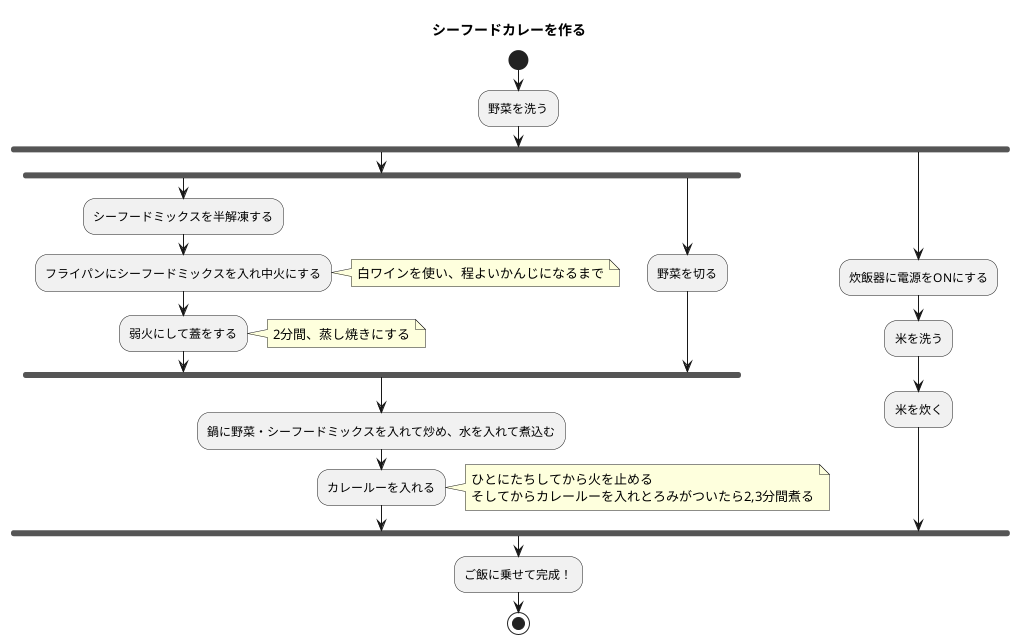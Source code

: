 @startuml 並列処理
title シーフードカレーを作る

start

:野菜を洗う;
fork
fork
:シーフードミックスを半解凍する;
:フライパンにシーフードミックスを入れ中火にする;
note right
白ワインを使い、程よいかんじになるまで
end note
:弱火にして蓋をする;
note right
2分間、蒸し焼きにする
end note
fork again
:野菜を切る;
end fork
:鍋に野菜・シーフードミックスを入れて炒め、水を入れて煮込む;
:カレールーを入れる;
note right
ひとにたちしてから火を止める
そしてからカレールーを入れとろみがついたら2,3分間煮る
end note
fork again
:炊飯器に電源をONにする;
:米を洗う;
:米を炊く;
end fork
:ご飯に乗せて完成！;
stop
@enduml